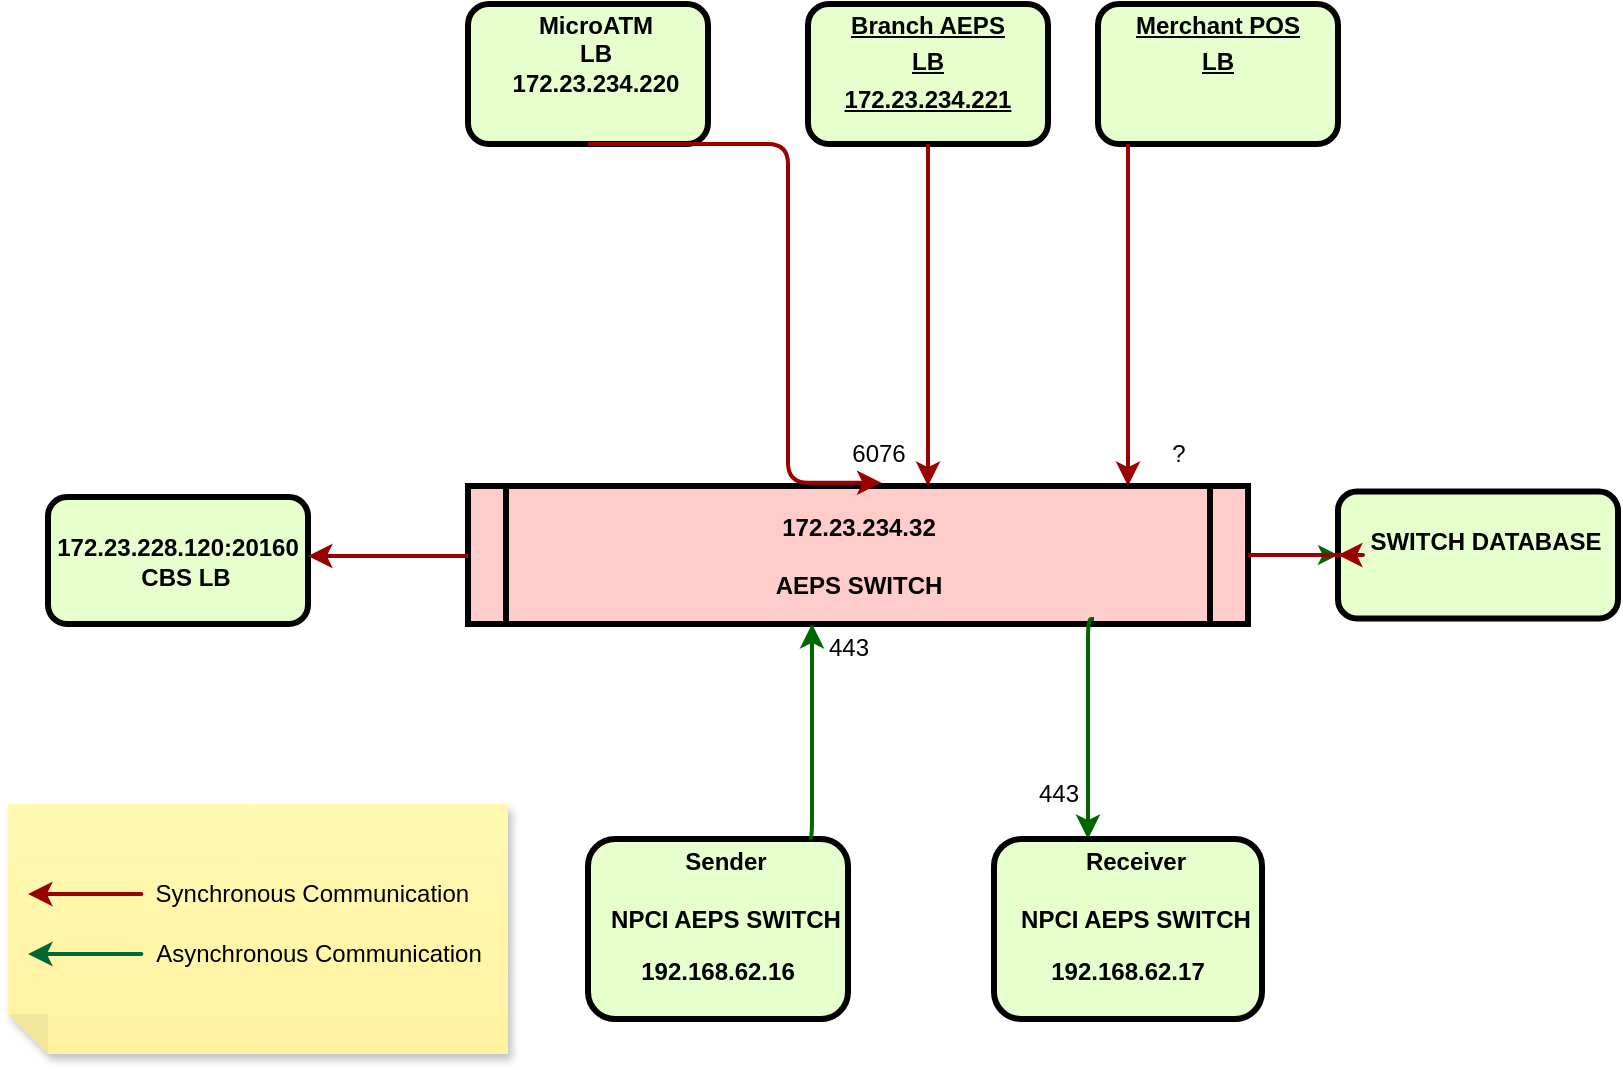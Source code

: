 <mxfile version="20.3.0" type="github">
  <diagram name="Page-1" id="c7558073-3199-34d8-9f00-42111426c3f3">
    <mxGraphModel dx="1022" dy="394" grid="1" gridSize="10" guides="1" tooltips="1" connect="1" arrows="1" fold="1" page="1" pageScale="1" pageWidth="826" pageHeight="1169" background="none" math="0" shadow="0">
      <root>
        <mxCell id="0" />
        <mxCell id="1" parent="0" />
        <mxCell id="2" value="&lt;p style=&quot;margin: 0px; margin-top: 4px; text-align: center; text-decoration: underline;&quot;&gt;&lt;/p&gt;&lt;p style=&quot;margin: 0px; margin-left: 8px;&quot;&gt;MicroATM&lt;/p&gt;&lt;p style=&quot;margin: 0px; margin-left: 8px;&quot;&gt;LB&lt;/p&gt;&lt;p style=&quot;margin: 0px; margin-left: 8px;&quot;&gt;172.23.234.220&lt;/p&gt;" style="verticalAlign=middle;align=center;overflow=fill;fontSize=12;fontFamily=Helvetica;html=1;rounded=1;fontStyle=1;strokeWidth=3;fillColor=#E6FFCC" parent="1" vertex="1">
          <mxGeometry x="230" y="150" width="120" height="70" as="geometry" />
        </mxCell>
        <mxCell id="vpj-GagNGOUXVlxgpGIW-142" value="" style="edgeStyle=orthogonalEdgeStyle;rounded=0;orthogonalLoop=1;jettySize=auto;html=1;strokeColor=#006600;endSize=7;" edge="1" parent="1" source="5" target="vpj-GagNGOUXVlxgpGIW-140">
          <mxGeometry relative="1" as="geometry" />
        </mxCell>
        <mxCell id="5" value="172.23.234.32&#xa;&#xa;AEPS SWITCH" style="shape=process;whiteSpace=wrap;align=center;verticalAlign=middle;size=0.048;fontStyle=1;strokeWidth=3;fillColor=#FFCCCC" parent="1" vertex="1">
          <mxGeometry x="230" y="391" width="390" height="69" as="geometry" />
        </mxCell>
        <mxCell id="6" value="&lt;p style=&quot;margin: 4px 0px 0px;&quot;&gt;&lt;u&gt;Branch AEPS&lt;/u&gt;&lt;/p&gt;&lt;p style=&quot;margin: 4px 0px 0px;&quot;&gt;&lt;u&gt;LB&lt;/u&gt;&lt;/p&gt;&lt;p style=&quot;margin: 4px 0px 0px;&quot;&gt;&lt;u&gt;172.23.234.221&lt;/u&gt;&lt;/p&gt;" style="verticalAlign=middle;align=center;overflow=fill;fontSize=12;fontFamily=Helvetica;html=1;rounded=1;fontStyle=1;strokeWidth=3;fillColor=#E6FFCC" parent="1" vertex="1">
          <mxGeometry x="400" y="150" width="120" height="70" as="geometry" />
        </mxCell>
        <mxCell id="8" value="&lt;p style=&quot;margin: 0px; margin-top: 4px; text-align: center; text-decoration: underline;&quot;&gt;&lt;/p&gt;&lt;p style=&quot;text-decoration-line: underline; margin: 4px 0px 0px;&quot;&gt;Merchant POS&lt;/p&gt;&lt;p style=&quot;text-decoration-line: underline; margin: 4px 0px 0px;&quot;&gt;LB&lt;/p&gt;" style="verticalAlign=middle;align=center;overflow=fill;fontSize=12;fontFamily=Helvetica;html=1;rounded=1;fontStyle=1;strokeWidth=3;fillColor=#E6FFCC" parent="1" vertex="1">
          <mxGeometry x="545" y="150" width="120" height="70" as="geometry" />
        </mxCell>
        <mxCell id="10" value="&lt;p style=&quot;margin: 0px; margin-top: 4px; text-align: center; text-decoration: underline;&quot;&gt;&lt;/p&gt;&lt;br&gt;172.23.228.120:20160&lt;br&gt;&lt;p style=&quot;margin: 0px; margin-left: 8px;&quot;&gt;&lt;span style=&quot;background-color: initial;&quot;&gt;CBS LB&lt;/span&gt;&lt;br&gt;&lt;/p&gt;" style="verticalAlign=middle;align=center;overflow=fill;fontSize=12;fontFamily=Helvetica;html=1;rounded=1;fontStyle=1;strokeWidth=3;fillColor=#E6FFCC" parent="1" vertex="1">
          <mxGeometry x="20" y="396.5" width="130" height="63.5" as="geometry" />
        </mxCell>
        <mxCell id="56" value="" style="edgeStyle=elbowEdgeStyle;elbow=horizontal;strokeColor=#990000;strokeWidth=2;entryX=0.53;entryY=-0.024;entryDx=0;entryDy=0;entryPerimeter=0;exitX=0.5;exitY=1;exitDx=0;exitDy=0;" parent="1" source="2" target="5" edge="1">
          <mxGeometry width="100" height="100" relative="1" as="geometry">
            <mxPoint x="50" y="500" as="sourcePoint" />
            <mxPoint x="150" y="400" as="targetPoint" />
            <Array as="points">
              <mxPoint x="390" y="240" />
              <mxPoint x="420" y="350" />
              <mxPoint x="290" y="250" />
              <mxPoint x="350" y="250" />
              <mxPoint x="360" y="230" />
              <mxPoint x="420" y="370" />
              <mxPoint x="390" y="320" />
              <mxPoint x="360" y="250" />
              <mxPoint x="460" y="390" />
              <mxPoint x="300" y="230" />
              <mxPoint x="260" y="200" />
              <mxPoint x="280" y="220" />
              <mxPoint x="290" y="250" />
              <mxPoint x="300" y="270" />
              <mxPoint x="280" y="360" />
            </Array>
          </mxGeometry>
        </mxCell>
        <mxCell id="59" value="" style="edgeStyle=elbowEdgeStyle;elbow=horizontal;strokeColor=#990000;strokeWidth=2" parent="1" source="6" target="5" edge="1">
          <mxGeometry width="100" height="100" relative="1" as="geometry">
            <mxPoint x="350" y="370" as="sourcePoint" />
            <mxPoint x="450" y="270" as="targetPoint" />
            <Array as="points">
              <mxPoint x="460" y="230" />
              <mxPoint x="420" y="210" />
              <mxPoint x="440" y="260" />
              <mxPoint x="430" y="240" />
              <mxPoint x="460" y="320" />
            </Array>
          </mxGeometry>
        </mxCell>
        <mxCell id="68" value="" style="edgeStyle=elbowEdgeStyle;elbow=horizontal;strokeColor=#990000;strokeWidth=2" parent="1" source="8" target="5" edge="1">
          <mxGeometry width="100" height="100" relative="1" as="geometry">
            <mxPoint x="570" y="380" as="sourcePoint" />
            <mxPoint x="510" y="250" as="targetPoint" />
            <Array as="points">
              <mxPoint x="560" y="280" />
              <mxPoint x="620" y="240" />
              <mxPoint x="580" y="220" />
              <mxPoint x="560" y="230" />
              <mxPoint x="600" y="250" />
            </Array>
          </mxGeometry>
        </mxCell>
        <mxCell id="88" value="" style="edgeStyle=elbowEdgeStyle;elbow=horizontal;strokeColor=#006600;strokeWidth=2;exitX=0.75;exitY=1;exitDx=0;exitDy=0;" parent="1" edge="1">
          <mxGeometry width="100" height="100" relative="1" as="geometry">
            <mxPoint x="543" y="457.5" as="sourcePoint" />
            <mxPoint x="540" y="567.5" as="targetPoint" />
            <Array as="points">
              <mxPoint x="540" y="577.5" />
              <mxPoint x="540" y="557.5" />
              <mxPoint x="540" y="547.5" />
              <mxPoint x="540" y="567.5" />
              <mxPoint x="480" y="507.5" />
              <mxPoint x="470" y="527.5" />
              <mxPoint x="480" y="517.5" />
              <mxPoint x="480" y="537.5" />
              <mxPoint x="480" y="547.5" />
              <mxPoint x="480" y="567.5" />
              <mxPoint x="480" y="497.5" />
              <mxPoint x="420" y="337.5" />
              <mxPoint x="400" y="337.5" />
              <mxPoint x="430" y="247.5" />
            </Array>
          </mxGeometry>
        </mxCell>
        <mxCell id="92" value="" style="edgeStyle=elbowEdgeStyle;elbow=horizontal;strokeColor=#990000;strokeWidth=2" parent="1" source="5" target="10" edge="1">
          <mxGeometry width="100" height="100" relative="1" as="geometry">
            <mxPoint x="30.0" y="500" as="sourcePoint" />
            <mxPoint x="130.0" y="400" as="targetPoint" />
            <Array as="points">
              <mxPoint x="190" y="426" />
              <mxPoint x="170" y="420" />
              <mxPoint x="200" y="416" />
              <mxPoint x="250" y="470" />
            </Array>
          </mxGeometry>
        </mxCell>
        <mxCell id="vpj-GagNGOUXVlxgpGIW-102" value="&lt;span style=&quot;color: rgba(0, 0, 0, 0); font-family: monospace; font-size: 0px; font-style: normal; font-variant-ligatures: normal; font-variant-caps: normal; font-weight: 400; letter-spacing: normal; orphans: 2; text-align: start; text-indent: 0px; text-transform: none; widows: 2; word-spacing: 0px; -webkit-text-stroke-width: 0px; background-color: rgb(248, 249, 250); text-decoration-thickness: initial; text-decoration-style: initial; text-decoration-color: initial; float: none; display: inline !important;&quot;&gt;&amp;nbsp;&lt;/span&gt;" style="text;whiteSpace=wrap;html=1;" vertex="1" parent="1">
          <mxGeometry x="650" y="260" width="30" height="40" as="geometry" />
        </mxCell>
        <mxCell id="vpj-GagNGOUXVlxgpGIW-110" value="&lt;span style=&quot;color: rgba(0, 0, 0, 0); font-family: monospace; font-size: 0px; font-style: normal; font-variant-ligatures: normal; font-variant-caps: normal; font-weight: 400; letter-spacing: normal; orphans: 2; text-align: start; text-indent: 0px; text-transform: none; widows: 2; word-spacing: 0px; -webkit-text-stroke-width: 0px; background-color: rgb(248, 249, 250); text-decoration-thickness: initial; text-decoration-style: initial; text-decoration-color: initial; float: none; display: inline !important;&quot;&gt;&amp;nbsp;&lt;/span&gt;" style="text;whiteSpace=wrap;html=1;" vertex="1" parent="1">
          <mxGeometry x="250" y="550" width="30" height="40" as="geometry" />
        </mxCell>
        <mxCell id="vpj-GagNGOUXVlxgpGIW-109" value="" style="shape=note;whiteSpace=wrap;html=1;backgroundOutline=1;fontColor=#000000;darkOpacity=0.05;fillColor=#FFF9B2;strokeColor=none;fillStyle=solid;direction=west;gradientDirection=north;gradientColor=#FFF2A1;shadow=1;size=20;pointerEvents=1;" vertex="1" parent="1">
          <mxGeometry y="550" width="250" height="125" as="geometry" />
        </mxCell>
        <mxCell id="vpj-GagNGOUXVlxgpGIW-111" value="" style="edgeStyle=elbowEdgeStyle;elbow=horizontal;strokeColor=#990000;strokeWidth=2" edge="1" parent="1">
          <mxGeometry width="100" height="100" relative="1" as="geometry">
            <mxPoint x="60" y="595" as="sourcePoint" />
            <mxPoint x="10" y="595" as="targetPoint" />
            <Array as="points">
              <mxPoint x="70" y="595" />
              <mxPoint x="100" y="591" />
              <mxPoint x="150" y="645" />
            </Array>
          </mxGeometry>
        </mxCell>
        <mxCell id="vpj-GagNGOUXVlxgpGIW-112" value="&amp;nbsp;Synchronous Communication" style="text;html=1;resizable=0;autosize=1;align=center;verticalAlign=middle;points=[];fillColor=none;strokeColor=none;rounded=0;" vertex="1" parent="1">
          <mxGeometry x="60" y="580" width="180" height="30" as="geometry" />
        </mxCell>
        <mxCell id="vpj-GagNGOUXVlxgpGIW-113" value="" style="edgeStyle=elbowEdgeStyle;elbow=horizontal;strokeColor=#006633;strokeWidth=2" edge="1" parent="1">
          <mxGeometry width="100" height="100" relative="1" as="geometry">
            <mxPoint x="60" y="625" as="sourcePoint" />
            <mxPoint x="10" y="625" as="targetPoint" />
            <Array as="points">
              <mxPoint x="70" y="625" />
              <mxPoint x="100" y="621" />
              <mxPoint x="150" y="675" />
            </Array>
          </mxGeometry>
        </mxCell>
        <mxCell id="vpj-GagNGOUXVlxgpGIW-114" value="Asynchronous Communication" style="text;html=1;resizable=0;autosize=1;align=center;verticalAlign=middle;points=[];fillColor=none;strokeColor=none;rounded=0;" vertex="1" parent="1">
          <mxGeometry x="60" y="610" width="190" height="30" as="geometry" />
        </mxCell>
        <mxCell id="vpj-GagNGOUXVlxgpGIW-129" value="&lt;p style=&quot;margin: 0px; margin-top: 4px; text-align: center; text-decoration: underline;&quot;&gt;&lt;/p&gt;&lt;p style=&quot;margin: 0px; margin-left: 8px;&quot;&gt;&lt;span style=&quot;background-color: initial;&quot;&gt;Sender&lt;/span&gt;&lt;br&gt;&lt;/p&gt;&lt;p style=&quot;margin: 0px; margin-left: 8px;&quot;&gt;&lt;span style=&quot;background-color: initial;&quot;&gt;&lt;br&gt;&lt;/span&gt;&lt;/p&gt;&lt;p style=&quot;margin: 0px; margin-left: 8px;&quot;&gt;NPCI AEPS SWITCH&lt;/p&gt;&lt;p align=&quot;center&quot; class=&quot;MsoNormal&quot;&gt;&lt;span lang=&quot;EN-US&quot;&gt;192.168.62.16&lt;/span&gt;&lt;/p&gt;" style="verticalAlign=middle;align=center;overflow=fill;fontSize=12;fontFamily=Helvetica;html=1;rounded=1;fontStyle=1;strokeWidth=3;fillColor=#E6FFCC" vertex="1" parent="1">
          <mxGeometry x="290" y="567.5" width="130" height="90" as="geometry" />
        </mxCell>
        <mxCell id="vpj-GagNGOUXVlxgpGIW-130" value="&lt;p style=&quot;margin: 0px; margin-top: 4px; text-align: center; text-decoration: underline;&quot;&gt;&lt;/p&gt;&lt;p style=&quot;margin: 0px; margin-left: 8px;&quot;&gt;Receiver&lt;/p&gt;&lt;p style=&quot;margin: 0px; margin-left: 8px;&quot;&gt;&lt;br&gt;&lt;/p&gt;&lt;p style=&quot;margin: 0px; margin-left: 8px;&quot;&gt;NPCI AEPS SWITCH&lt;/p&gt;&lt;p align=&quot;center&quot; class=&quot;MsoNormal&quot;&gt;&lt;span lang=&quot;EN-US&quot;&gt;192.168.62.17&lt;/span&gt;&lt;/p&gt;" style="verticalAlign=middle;align=center;overflow=fill;fontSize=12;fontFamily=Helvetica;html=1;rounded=1;fontStyle=1;strokeWidth=3;fillColor=#E6FFCC" vertex="1" parent="1">
          <mxGeometry x="493" y="567.5" width="134" height="90" as="geometry" />
        </mxCell>
        <mxCell id="vpj-GagNGOUXVlxgpGIW-134" value="" style="edgeStyle=elbowEdgeStyle;elbow=horizontal;strokeColor=#006600;strokeWidth=2;exitX=0.851;exitY=-0.007;exitDx=0;exitDy=0;exitPerimeter=0;entryX=0.441;entryY=1;entryDx=0;entryDy=0;entryPerimeter=0;" edge="1" parent="1" source="vpj-GagNGOUXVlxgpGIW-129" target="5">
          <mxGeometry width="100" height="100" relative="1" as="geometry">
            <mxPoint x="360" y="790" as="sourcePoint" />
            <mxPoint x="402" y="470" as="targetPoint" />
            <Array as="points">
              <mxPoint x="402" y="480" />
              <mxPoint x="401" y="500" />
              <mxPoint x="440" y="470" />
              <mxPoint x="440" y="500" />
              <mxPoint x="420" y="690" />
              <mxPoint x="420" y="730" />
              <mxPoint x="363" y="670" />
              <mxPoint x="243" y="750" />
              <mxPoint x="283" y="710" />
              <mxPoint x="293" y="700" />
              <mxPoint x="343" y="680" />
              <mxPoint x="515" y="700" />
              <mxPoint x="513" y="680" />
              <mxPoint x="503" y="690" />
              <mxPoint x="413" y="660" />
              <mxPoint x="413" y="600" />
              <mxPoint x="523" y="520" />
              <mxPoint x="483" y="580" />
              <mxPoint x="493" y="550" />
              <mxPoint x="453" y="540" />
              <mxPoint x="443" y="510" />
              <mxPoint x="413" y="430" />
            </Array>
          </mxGeometry>
        </mxCell>
        <mxCell id="vpj-GagNGOUXVlxgpGIW-136" value="6076" style="text;html=1;resizable=0;autosize=1;align=center;verticalAlign=middle;points=[];fillColor=none;strokeColor=none;rounded=0;" vertex="1" parent="1">
          <mxGeometry x="410" y="360" width="50" height="30" as="geometry" />
        </mxCell>
        <mxCell id="vpj-GagNGOUXVlxgpGIW-137" value="?" style="text;html=1;resizable=0;autosize=1;align=center;verticalAlign=middle;points=[];fillColor=none;strokeColor=none;rounded=0;" vertex="1" parent="1">
          <mxGeometry x="570" y="360" width="30" height="30" as="geometry" />
        </mxCell>
        <mxCell id="vpj-GagNGOUXVlxgpGIW-139" value="443" style="text;html=1;resizable=0;autosize=1;align=center;verticalAlign=middle;points=[];fillColor=none;strokeColor=none;rounded=0;" vertex="1" parent="1">
          <mxGeometry x="505" y="530" width="40" height="30" as="geometry" />
        </mxCell>
        <mxCell id="vpj-GagNGOUXVlxgpGIW-140" value="&lt;p style=&quot;margin: 0px; margin-top: 4px; text-align: center; text-decoration: underline;&quot;&gt;&lt;/p&gt;&lt;br&gt;&lt;p style=&quot;margin: 0px; margin-left: 8px;&quot;&gt;&lt;span style=&quot;background-color: initial;&quot;&gt;SWITCH DATABASE&lt;/span&gt;&lt;br&gt;&lt;/p&gt;&lt;p style=&quot;margin: 0px; margin-left: 8px;&quot;&gt;&lt;span style=&quot;background-color: initial;&quot;&gt;&lt;br&gt;&lt;/span&gt;&lt;/p&gt;" style="verticalAlign=middle;align=center;overflow=fill;fontSize=12;fontFamily=Helvetica;html=1;rounded=1;fontStyle=1;strokeWidth=3;fillColor=#E6FFCC" vertex="1" parent="1">
          <mxGeometry x="665" y="393.75" width="140" height="63.5" as="geometry" />
        </mxCell>
        <mxCell id="vpj-GagNGOUXVlxgpGIW-141" value="" style="edgeStyle=elbowEdgeStyle;elbow=horizontal;strokeColor=#990000;strokeWidth=2;entryX=0;entryY=0.5;entryDx=0;entryDy=0;exitX=1;exitY=0.5;exitDx=0;exitDy=0;" edge="1" parent="1" source="5" target="vpj-GagNGOUXVlxgpGIW-140">
          <mxGeometry width="100" height="100" relative="1" as="geometry">
            <mxPoint x="690" y="430" as="sourcePoint" />
            <mxPoint x="610" y="430" as="targetPoint" />
            <Array as="points">
              <mxPoint x="680" y="426" />
              <mxPoint x="710" y="410" />
              <mxPoint x="650" y="430" />
              <mxPoint x="630" y="424" />
              <mxPoint x="660" y="420" />
              <mxPoint x="710" y="474" />
            </Array>
          </mxGeometry>
        </mxCell>
        <mxCell id="vpj-GagNGOUXVlxgpGIW-145" value="443" style="text;html=1;resizable=0;autosize=1;align=center;verticalAlign=middle;points=[];fillColor=none;strokeColor=none;rounded=0;" vertex="1" parent="1">
          <mxGeometry x="400" y="457.25" width="40" height="30" as="geometry" />
        </mxCell>
      </root>
    </mxGraphModel>
  </diagram>
</mxfile>
